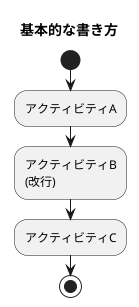 @startuml アクティビティ図
    title 基本的な書き方
    start
    :アクティビティA;
    :アクティビティB
    (改行);
    :アクティビティC;
    stop
@enduml